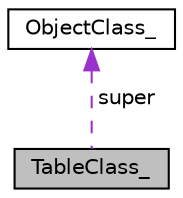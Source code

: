 digraph "TableClass_"
{
  edge [fontname="Helvetica",fontsize="10",labelfontname="Helvetica",labelfontsize="10"];
  node [fontname="Helvetica",fontsize="10",shape=record];
  Node1 [label="TableClass_",height=0.2,width=0.4,color="black", fillcolor="grey75", style="filled", fontcolor="black"];
  Node2 -> Node1 [dir="back",color="darkorchid3",fontsize="10",style="dashed",label=" super" ,fontname="Helvetica"];
  Node2 [label="ObjectClass_",height=0.2,width=0.4,color="black", fillcolor="white", style="filled",URL="$structObjectClass__.html"];
}
